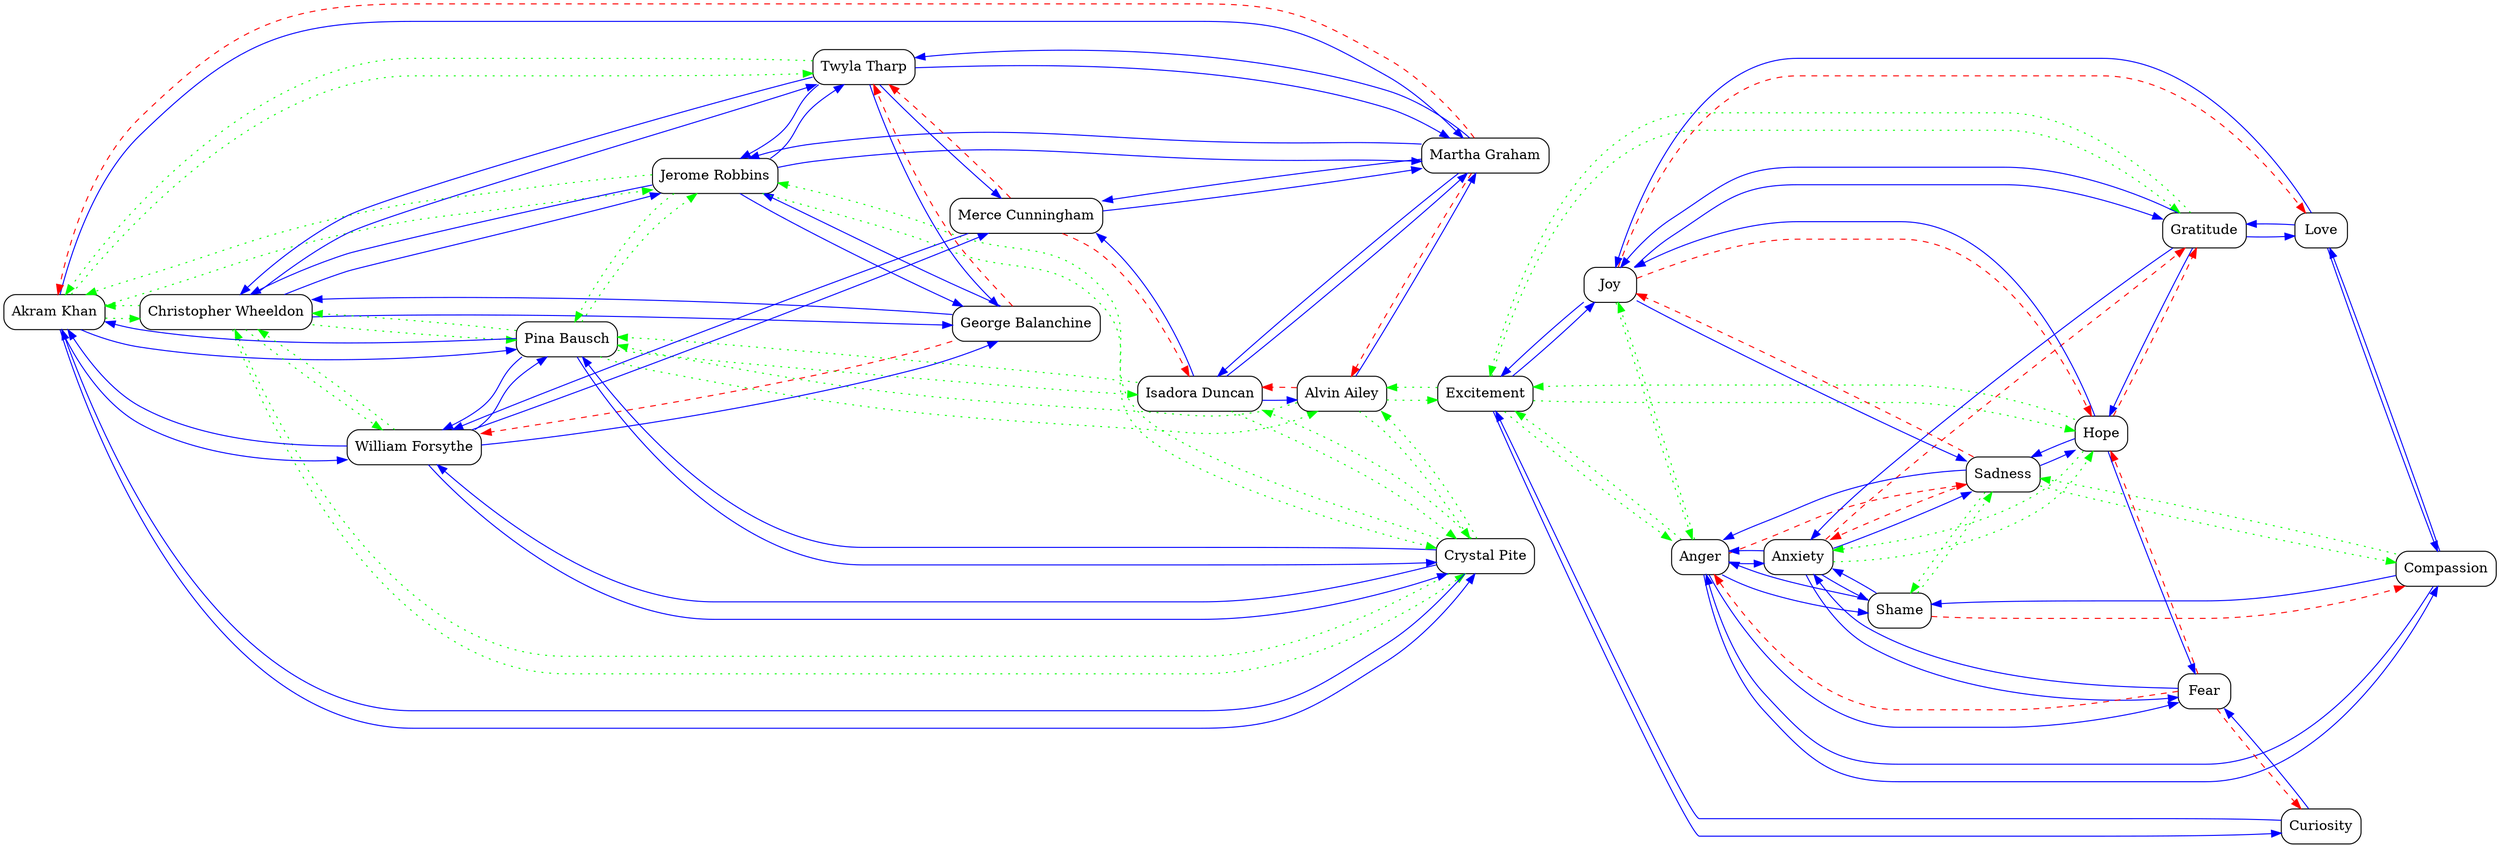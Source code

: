 digraph G {
  rankdir=LR;
  node [shape=box, style=rounded];

  "akram-khan" [label="Akram Khan"];
  "alvin-ailey" [label="Alvin Ailey"];
  "christopher-wheeldon" [label="Christopher Wheeldon"];
  "crystal-pite" [label="Crystal Pite"];
  "george-balanchine" [label="George Balanchine"];
  "isadora-duncan" [label="Isadora Duncan"];
  "jerome-robbins" [label="Jerome Robbins"];
  "martha-graham" [label="Martha Graham"];
  "merce-cunningham" [label="Merce Cunningham"];
  "pina-bausch" [label="Pina Bausch"];
  "twyla-tharp" [label="Twyla Tharp"];
  "william-forsythe" [label="William Forsythe"];
  "anger" [label="Anger"];
  "anxiety" [label="Anxiety"];
  "compassion" [label="Compassion"];
  "curiosity" [label="Curiosity"];
  "excitement" [label="Excitement"];
  "fear" [label="Fear"];
  "gratitude" [label="Gratitude"];
  "hope" [label="Hope"];
  "joy" [label="Joy"];
  "love" [label="Love"];
  "sadness" [label="Sadness"];
  "shame" [label="Shame"];

  "akram-khan" -> "martha-graham" [color=blue];
  "akram-khan" -> "pina-bausch" [color=blue];
  "akram-khan" -> "william-forsythe" [color=blue];
  "akram-khan" -> "crystal-pite" [color=blue];
  "alvin-ailey" -> "martha-graham" [color=blue];
  "christopher-wheeldon" -> "george-balanchine" [color=blue];
  "christopher-wheeldon" -> "jerome-robbins" [color=blue];
  "christopher-wheeldon" -> "twyla-tharp" [color=blue];
  "crystal-pite" -> "william-forsythe" [color=blue];
  "crystal-pite" -> "pina-bausch" [color=blue];
  "crystal-pite" -> "akram-khan" [color=blue];
  "george-balanchine" -> "jerome-robbins" [color=blue];
  "george-balanchine" -> "christopher-wheeldon" [color=blue];
  "isadora-duncan" -> "martha-graham" [color=blue];
  "isadora-duncan" -> "alvin-ailey" [color=blue];
  "isadora-duncan" -> "merce-cunningham" [color=blue];
  "jerome-robbins" -> "george-balanchine" [color=blue];
  "jerome-robbins" -> "martha-graham" [color=blue];
  "jerome-robbins" -> "twyla-tharp" [color=blue];
  "jerome-robbins" -> "christopher-wheeldon" [color=blue];
  "martha-graham" -> "isadora-duncan" [color=blue];
  "martha-graham" -> "merce-cunningham" [color=blue];
  "martha-graham" -> "jerome-robbins" [color=blue];
  "martha-graham" -> "twyla-tharp" [color=blue];
  "merce-cunningham" -> "martha-graham" [color=blue];
  "merce-cunningham" -> "william-forsythe" [color=blue];
  "pina-bausch" -> "akram-khan" [color=blue];
  "pina-bausch" -> "crystal-pite" [color=blue];
  "pina-bausch" -> "william-forsythe" [color=blue];
  "twyla-tharp" -> "martha-graham" [color=blue];
  "twyla-tharp" -> "merce-cunningham" [color=blue];
  "twyla-tharp" -> "jerome-robbins" [color=blue];
  "twyla-tharp" -> "george-balanchine" [color=blue];
  "twyla-tharp" -> "christopher-wheeldon" [color=blue];
  "william-forsythe" -> "george-balanchine" [color=blue];
  "william-forsythe" -> "merce-cunningham" [color=blue];
  "william-forsythe" -> "pina-bausch" [color=blue];
  "william-forsythe" -> "crystal-pite" [color=blue];
  "william-forsythe" -> "akram-khan" [color=blue];
  "anger" -> "fear" [color=blue];
  "anger" -> "shame" [color=blue];
  "anger" -> "compassion" [color=blue];
  "anger" -> "anxiety" [color=blue];
  "anxiety" -> "fear" [color=blue];
  "anxiety" -> "anger" [color=blue];
  "anxiety" -> "sadness" [color=blue];
  "anxiety" -> "shame" [color=blue];
  "compassion" -> "love" [color=blue];
  "compassion" -> "shame" [color=blue];
  "compassion" -> "anger" [color=blue];
  "curiosity" -> "excitement" [color=blue];
  "curiosity" -> "fear" [color=blue];
  "excitement" -> "joy" [color=blue];
  "excitement" -> "curiosity" [color=blue];
  "fear" -> "anxiety" [color=blue];
  "gratitude" -> "joy" [color=blue];
  "gratitude" -> "love" [color=blue];
  "gratitude" -> "anxiety" [color=blue];
  "gratitude" -> "hope" [color=blue];
  "hope" -> "sadness" [color=blue];
  "hope" -> "fear" [color=blue];
  "hope" -> "joy" [color=blue];
  "joy" -> "excitement" [color=blue];
  "joy" -> "sadness" [color=blue];
  "joy" -> "gratitude" [color=blue];
  "love" -> "compassion" [color=blue];
  "love" -> "joy" [color=blue];
  "love" -> "gratitude" [color=blue];
  "sadness" -> "anger" [color=blue];
  "sadness" -> "hope" [color=blue];
  "shame" -> "anger" [color=blue];
  "shame" -> "anxiety" [color=blue];
  "martha-graham" -> "akram-khan" [color=red, style=dashed];
  "martha-graham" -> "alvin-ailey" [color=red, style=dashed];
  "george-balanchine" -> "twyla-tharp" [color=red, style=dashed];
  "george-balanchine" -> "william-forsythe" [color=red, style=dashed];
  "alvin-ailey" -> "isadora-duncan" [color=red, style=dashed];
  "merce-cunningham" -> "isadora-duncan" [color=red, style=dashed];
  "merce-cunningham" -> "twyla-tharp" [color=red, style=dashed];
  "fear" -> "anger" [color=red, style=dashed];
  "fear" -> "curiosity" [color=red, style=dashed];
  "fear" -> "hope" [color=red, style=dashed];
  "shame" -> "compassion" [color=red, style=dashed];
  "anxiety" -> "gratitude" [color=red, style=dashed];
  "anger" -> "sadness" [color=red, style=dashed];
  "sadness" -> "anxiety" [color=red, style=dashed];
  "sadness" -> "joy" [color=red, style=dashed];
  "joy" -> "hope" [color=red, style=dashed];
  "joy" -> "love" [color=red, style=dashed];
  "hope" -> "gratitude" [color=red, style=dashed];
  "akram-khan" -> "twyla-tharp" [color=green, style=dotted];
  "twyla-tharp" -> "akram-khan" [color=green, style=dotted];
  "akram-khan" -> "christopher-wheeldon" [color=green, style=dotted];
  "christopher-wheeldon" -> "akram-khan" [color=green, style=dotted];
  "akram-khan" -> "jerome-robbins" [color=green, style=dotted];
  "jerome-robbins" -> "akram-khan" [color=green, style=dotted];
  "christopher-wheeldon" -> "crystal-pite" [color=green, style=dotted];
  "crystal-pite" -> "christopher-wheeldon" [color=green, style=dotted];
  "crystal-pite" -> "jerome-robbins" [color=green, style=dotted];
  "jerome-robbins" -> "crystal-pite" [color=green, style=dotted];
  "alvin-ailey" -> "crystal-pite" [color=green, style=dotted];
  "crystal-pite" -> "alvin-ailey" [color=green, style=dotted];
  "alvin-ailey" -> "pina-bausch" [color=green, style=dotted];
  "pina-bausch" -> "alvin-ailey" [color=green, style=dotted];
  "crystal-pite" -> "isadora-duncan" [color=green, style=dotted];
  "isadora-duncan" -> "crystal-pite" [color=green, style=dotted];
  "isadora-duncan" -> "pina-bausch" [color=green, style=dotted];
  "pina-bausch" -> "isadora-duncan" [color=green, style=dotted];
  "alvin-ailey" -> "excitement" [color=green, style=dotted];
  "excitement" -> "alvin-ailey" [color=green, style=dotted];
  "christopher-wheeldon" -> "william-forsythe" [color=green, style=dotted];
  "william-forsythe" -> "christopher-wheeldon" [color=green, style=dotted];
  "christopher-wheeldon" -> "pina-bausch" [color=green, style=dotted];
  "pina-bausch" -> "christopher-wheeldon" [color=green, style=dotted];
  "jerome-robbins" -> "pina-bausch" [color=green, style=dotted];
  "pina-bausch" -> "jerome-robbins" [color=green, style=dotted];
  "anger" -> "excitement" [color=green, style=dotted];
  "excitement" -> "anger" [color=green, style=dotted];
  "anger" -> "joy" [color=green, style=dotted];
  "joy" -> "anger" [color=green, style=dotted];
  "anxiety" -> "hope" [color=green, style=dotted];
  "hope" -> "anxiety" [color=green, style=dotted];
  "compassion" -> "sadness" [color=green, style=dotted];
  "sadness" -> "compassion" [color=green, style=dotted];
  "sadness" -> "shame" [color=green, style=dotted];
  "shame" -> "sadness" [color=green, style=dotted];
  "excitement" -> "gratitude" [color=green, style=dotted];
  "gratitude" -> "excitement" [color=green, style=dotted];
  "excitement" -> "hope" [color=green, style=dotted];
  "hope" -> "excitement" [color=green, style=dotted];
}